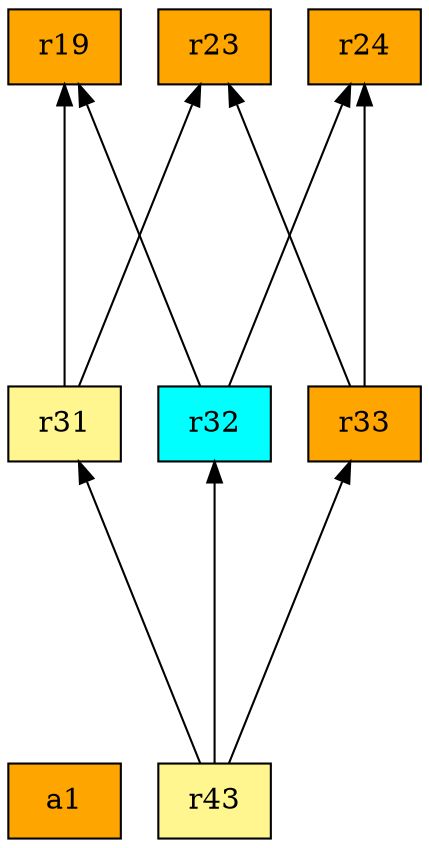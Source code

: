 digraph G {
rankdir=BT;ranksep="2.0";
"a1" [shape=record,fillcolor=orange,style=filled,label="{a1}"];
"r19" [shape=record,fillcolor=orange,style=filled,label="{r19}"];
"r24" [shape=record,fillcolor=orange,style=filled,label="{r24}"];
"r23" [shape=record,fillcolor=orange,style=filled,label="{r23}"];
"r33" [shape=record,fillcolor=orange,style=filled,label="{r33}"];
"r31" [shape=record,fillcolor=khaki1,style=filled,label="{r31}"];
"r43" [shape=record,fillcolor=khaki1,style=filled,label="{r43}"];
"r32" [shape=record,fillcolor=cyan,style=filled,label="{r32}"];
"r33" -> "r24"
"r33" -> "r23"
"r31" -> "r19"
"r31" -> "r23"
"r43" -> "r33"
"r43" -> "r31"
"r43" -> "r32"
"r32" -> "r24"
"r32" -> "r19"
}